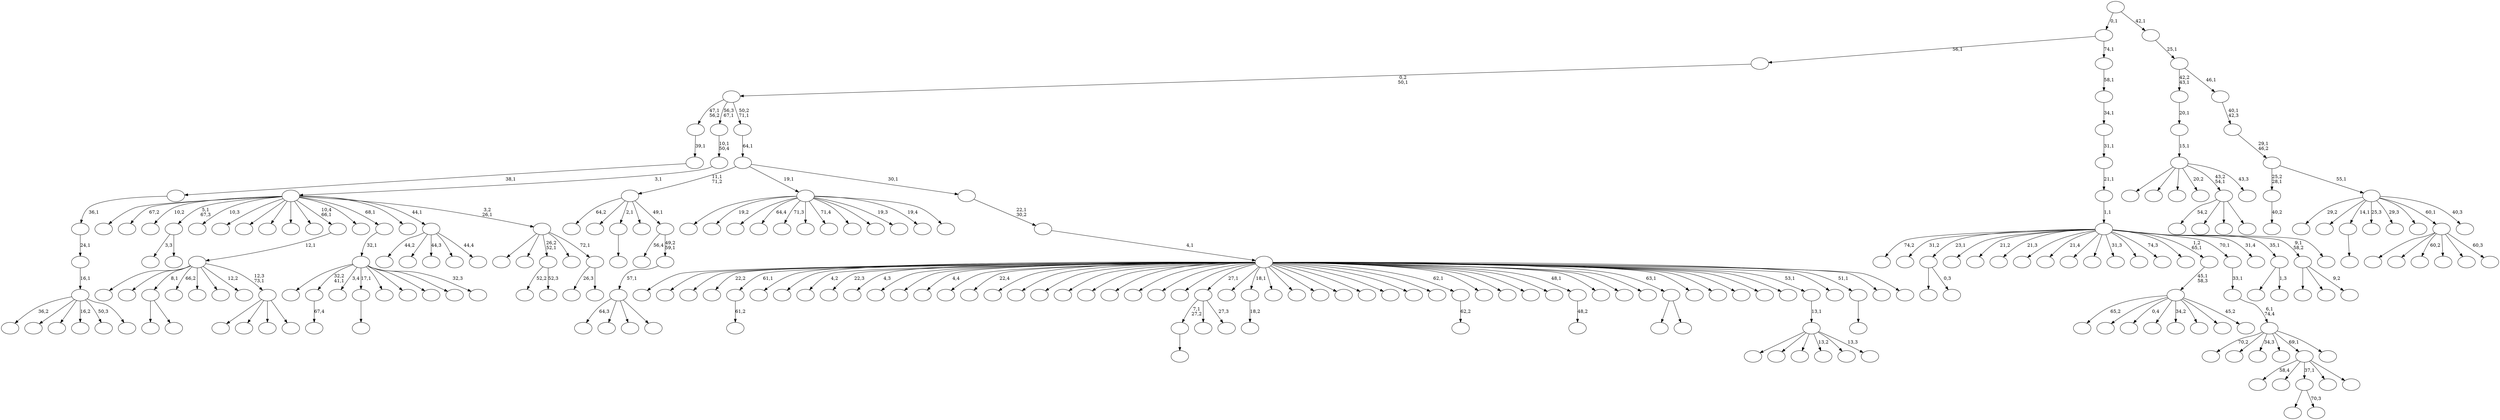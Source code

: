 digraph T {
	275 [label=""]
	274 [label=""]
	273 [label=""]
	272 [label=""]
	271 [label=""]
	270 [label=""]
	269 [label=""]
	268 [label=""]
	267 [label=""]
	266 [label=""]
	265 [label=""]
	264 [label=""]
	263 [label=""]
	262 [label=""]
	261 [label=""]
	260 [label=""]
	259 [label=""]
	258 [label=""]
	257 [label=""]
	256 [label=""]
	255 [label=""]
	254 [label=""]
	253 [label=""]
	252 [label=""]
	251 [label=""]
	250 [label=""]
	249 [label=""]
	248 [label=""]
	247 [label=""]
	246 [label=""]
	245 [label=""]
	244 [label=""]
	243 [label=""]
	242 [label=""]
	241 [label=""]
	240 [label=""]
	239 [label=""]
	238 [label=""]
	237 [label=""]
	236 [label=""]
	235 [label=""]
	234 [label=""]
	233 [label=""]
	232 [label=""]
	231 [label=""]
	230 [label=""]
	229 [label=""]
	228 [label=""]
	227 [label=""]
	226 [label=""]
	225 [label=""]
	224 [label=""]
	223 [label=""]
	222 [label=""]
	221 [label=""]
	220 [label=""]
	219 [label=""]
	218 [label=""]
	217 [label=""]
	216 [label=""]
	215 [label=""]
	214 [label=""]
	213 [label=""]
	212 [label=""]
	211 [label=""]
	210 [label=""]
	209 [label=""]
	208 [label=""]
	207 [label=""]
	206 [label=""]
	205 [label=""]
	204 [label=""]
	203 [label=""]
	202 [label=""]
	201 [label=""]
	200 [label=""]
	199 [label=""]
	198 [label=""]
	197 [label=""]
	196 [label=""]
	195 [label=""]
	194 [label=""]
	193 [label=""]
	192 [label=""]
	191 [label=""]
	190 [label=""]
	189 [label=""]
	188 [label=""]
	187 [label=""]
	186 [label=""]
	185 [label=""]
	184 [label=""]
	183 [label=""]
	182 [label=""]
	181 [label=""]
	180 [label=""]
	179 [label=""]
	178 [label=""]
	177 [label=""]
	176 [label=""]
	175 [label=""]
	174 [label=""]
	173 [label=""]
	172 [label=""]
	171 [label=""]
	170 [label=""]
	169 [label=""]
	168 [label=""]
	167 [label=""]
	166 [label=""]
	165 [label=""]
	164 [label=""]
	163 [label=""]
	162 [label=""]
	161 [label=""]
	160 [label=""]
	159 [label=""]
	158 [label=""]
	157 [label=""]
	156 [label=""]
	155 [label=""]
	154 [label=""]
	153 [label=""]
	152 [label=""]
	151 [label=""]
	150 [label=""]
	149 [label=""]
	148 [label=""]
	147 [label=""]
	146 [label=""]
	145 [label=""]
	144 [label=""]
	143 [label=""]
	142 [label=""]
	141 [label=""]
	140 [label=""]
	139 [label=""]
	138 [label=""]
	137 [label=""]
	136 [label=""]
	135 [label=""]
	134 [label=""]
	133 [label=""]
	132 [label=""]
	131 [label=""]
	130 [label=""]
	129 [label=""]
	128 [label=""]
	127 [label=""]
	126 [label=""]
	125 [label=""]
	124 [label=""]
	123 [label=""]
	122 [label=""]
	121 [label=""]
	120 [label=""]
	119 [label=""]
	118 [label=""]
	117 [label=""]
	116 [label=""]
	115 [label=""]
	114 [label=""]
	113 [label=""]
	112 [label=""]
	111 [label=""]
	110 [label=""]
	109 [label=""]
	108 [label=""]
	107 [label=""]
	106 [label=""]
	105 [label=""]
	104 [label=""]
	103 [label=""]
	102 [label=""]
	101 [label=""]
	100 [label=""]
	99 [label=""]
	98 [label=""]
	97 [label=""]
	96 [label=""]
	95 [label=""]
	94 [label=""]
	93 [label=""]
	92 [label=""]
	91 [label=""]
	90 [label=""]
	89 [label=""]
	88 [label=""]
	87 [label=""]
	86 [label=""]
	85 [label=""]
	84 [label=""]
	83 [label=""]
	82 [label=""]
	81 [label=""]
	80 [label=""]
	79 [label=""]
	78 [label=""]
	77 [label=""]
	76 [label=""]
	75 [label=""]
	74 [label=""]
	73 [label=""]
	72 [label=""]
	71 [label=""]
	70 [label=""]
	69 [label=""]
	68 [label=""]
	67 [label=""]
	66 [label=""]
	65 [label=""]
	64 [label=""]
	63 [label=""]
	62 [label=""]
	61 [label=""]
	60 [label=""]
	59 [label=""]
	58 [label=""]
	57 [label=""]
	56 [label=""]
	55 [label=""]
	54 [label=""]
	53 [label=""]
	52 [label=""]
	51 [label=""]
	50 [label=""]
	49 [label=""]
	48 [label=""]
	47 [label=""]
	46 [label=""]
	45 [label=""]
	44 [label=""]
	43 [label=""]
	42 [label=""]
	41 [label=""]
	40 [label=""]
	39 [label=""]
	38 [label=""]
	37 [label=""]
	36 [label=""]
	35 [label=""]
	34 [label=""]
	33 [label=""]
	32 [label=""]
	31 [label=""]
	30 [label=""]
	29 [label=""]
	28 [label=""]
	27 [label=""]
	26 [label=""]
	25 [label=""]
	24 [label=""]
	23 [label=""]
	22 [label=""]
	21 [label=""]
	20 [label=""]
	19 [label=""]
	18 [label=""]
	17 [label=""]
	16 [label=""]
	15 [label=""]
	14 [label=""]
	13 [label=""]
	12 [label=""]
	11 [label=""]
	10 [label=""]
	9 [label=""]
	8 [label=""]
	7 [label=""]
	6 [label=""]
	5 [label=""]
	4 [label=""]
	3 [label=""]
	2 [label=""]
	1 [label=""]
	0 [label=""]
	261 -> 262 [label="61,2"]
	250 -> 251 [label=""]
	239 -> 240 [label="67,4"]
	221 -> 273 [label=""]
	221 -> 222 [label=""]
	219 -> 265 [label="3,3"]
	219 -> 220 [label=""]
	214 -> 231 [label=""]
	214 -> 215 [label="0,3"]
	210 -> 211 [label=""]
	192 -> 226 [label=""]
	192 -> 193 [label="70,3"]
	184 -> 185 [label=""]
	180 -> 250 [label="7,1\n27,2"]
	180 -> 217 [label=""]
	180 -> 181 [label="27,3"]
	168 -> 169 [label=""]
	163 -> 164 [label="18,2"]
	140 -> 141 [label="62,2"]
	121 -> 122 [label="48,2"]
	108 -> 175 [label=""]
	108 -> 158 [label=""]
	108 -> 111 [label=""]
	108 -> 109 [label=""]
	107 -> 274 [label=""]
	107 -> 269 [label=""]
	107 -> 221 [label="8,1"]
	107 -> 143 [label="66,2"]
	107 -> 125 [label=""]
	107 -> 119 [label=""]
	107 -> 112 [label="12,2"]
	107 -> 108 [label="12,3\n73,1"]
	106 -> 107 [label="12,1"]
	104 -> 159 [label=""]
	104 -> 105 [label=""]
	99 -> 172 [label="64,3"]
	99 -> 170 [label=""]
	99 -> 126 [label=""]
	99 -> 100 [label=""]
	98 -> 99 [label="57,1"]
	97 -> 145 [label="56,4"]
	97 -> 98 [label="49,2\n59,1"]
	96 -> 256 [label="64,2"]
	96 -> 233 [label=""]
	96 -> 168 [label="2,1"]
	96 -> 134 [label=""]
	96 -> 97 [label="49,1"]
	88 -> 195 [label="52,2"]
	88 -> 89 [label="52,3"]
	86 -> 272 [label="58,4"]
	86 -> 194 [label=""]
	86 -> 192 [label="37,1"]
	86 -> 116 [label=""]
	86 -> 87 [label=""]
	79 -> 80 [label="40,2"]
	77 -> 259 [label=""]
	77 -> 228 [label=""]
	77 -> 202 [label=""]
	77 -> 197 [label="13,2"]
	77 -> 161 [label=""]
	77 -> 78 [label="13,3"]
	76 -> 77 [label="13,1"]
	74 -> 188 [label="54,2"]
	74 -> 123 [label=""]
	74 -> 82 [label=""]
	74 -> 75 [label=""]
	70 -> 275 [label="36,2"]
	70 -> 198 [label=""]
	70 -> 173 [label=""]
	70 -> 124 [label="16,2"]
	70 -> 110 [label="50,3"]
	70 -> 71 [label=""]
	69 -> 70 [label="16,1"]
	68 -> 69 [label="24,1"]
	67 -> 68 [label="36,1"]
	66 -> 67 [label="38,1"]
	65 -> 66 [label="39,1"]
	63 -> 266 [label="65,2"]
	63 -> 244 [label=""]
	63 -> 212 [label="0,4"]
	63 -> 207 [label=""]
	63 -> 187 [label="34,2"]
	63 -> 147 [label=""]
	63 -> 93 [label=""]
	63 -> 64 [label="45,2"]
	62 -> 63 [label="45,1\n58,3"]
	60 -> 243 [label="70,2"]
	60 -> 199 [label=""]
	60 -> 157 [label="34,3"]
	60 -> 128 [label=""]
	60 -> 86 [label="69,1"]
	60 -> 61 [label=""]
	59 -> 60 [label="6,1\n74,4"]
	58 -> 59 [label="33,1"]
	56 -> 255 [label=""]
	56 -> 239 [label="32,2\n41,1"]
	56 -> 230 [label="3,4"]
	56 -> 210 [label="17,1"]
	56 -> 177 [label=""]
	56 -> 120 [label=""]
	56 -> 91 [label=""]
	56 -> 85 [label=""]
	56 -> 57 [label="32,3"]
	55 -> 56 [label="32,1"]
	46 -> 248 [label=""]
	46 -> 47 [label="1,3"]
	44 -> 253 [label=""]
	44 -> 246 [label="19,2"]
	44 -> 206 [label=""]
	44 -> 189 [label="64,4"]
	44 -> 186 [label="71,3"]
	44 -> 183 [label=""]
	44 -> 155 [label="71,4"]
	44 -> 137 [label=""]
	44 -> 130 [label=""]
	44 -> 113 [label="19,3"]
	44 -> 81 [label="19,4"]
	44 -> 45 [label=""]
	42 -> 166 [label="44,2"]
	42 -> 138 [label=""]
	42 -> 103 [label="44,3"]
	42 -> 54 [label=""]
	42 -> 43 [label="44,4"]
	40 -> 257 [label=""]
	40 -> 229 [label=""]
	40 -> 204 [label=""]
	40 -> 178 [label="20,2"]
	40 -> 74 [label="43,2\n54,1"]
	40 -> 41 [label="43,3"]
	39 -> 40 [label="15,1"]
	38 -> 39 [label="20,1"]
	36 -> 37 [label=""]
	34 -> 271 [label="26,3"]
	34 -> 35 [label=""]
	33 -> 270 [label=""]
	33 -> 149 [label=""]
	33 -> 88 [label="26,2\n52,1"]
	33 -> 51 [label=""]
	33 -> 34 [label="72,1"]
	32 -> 260 [label=""]
	32 -> 252 [label="67,2"]
	32 -> 245 [label="10,2"]
	32 -> 219 [label="5,1\n67,3"]
	32 -> 179 [label="10,3"]
	32 -> 174 [label=""]
	32 -> 165 [label=""]
	32 -> 152 [label=""]
	32 -> 148 [label=""]
	32 -> 139 [label=""]
	32 -> 106 [label="10,4\n66,1"]
	32 -> 95 [label=""]
	32 -> 55 [label="68,1"]
	32 -> 53 [label=""]
	32 -> 42 [label="44,1"]
	32 -> 33 [label="3,2\n26,1"]
	31 -> 32 [label="3,1"]
	30 -> 31 [label="10,1\n50,4"]
	28 -> 224 [label=""]
	28 -> 72 [label=""]
	28 -> 29 [label="9,2"]
	24 -> 268 [label=""]
	24 -> 267 [label=""]
	24 -> 264 [label=""]
	24 -> 263 [label="22,2"]
	24 -> 261 [label="61,1"]
	24 -> 258 [label=""]
	24 -> 254 [label=""]
	24 -> 249 [label="4,2"]
	24 -> 242 [label="22,3"]
	24 -> 241 [label="4,3"]
	24 -> 238 [label=""]
	24 -> 237 [label=""]
	24 -> 235 [label="4,4"]
	24 -> 232 [label=""]
	24 -> 227 [label="22,4"]
	24 -> 225 [label=""]
	24 -> 223 [label=""]
	24 -> 218 [label=""]
	24 -> 213 [label=""]
	24 -> 209 [label=""]
	24 -> 205 [label=""]
	24 -> 191 [label=""]
	24 -> 190 [label=""]
	24 -> 182 [label=""]
	24 -> 180 [label="27,1"]
	24 -> 171 [label=""]
	24 -> 163 [label="18,1"]
	24 -> 160 [label=""]
	24 -> 156 [label=""]
	24 -> 154 [label=""]
	24 -> 153 [label=""]
	24 -> 151 [label=""]
	24 -> 146 [label=""]
	24 -> 144 [label=""]
	24 -> 142 [label=""]
	24 -> 140 [label="62,1"]
	24 -> 136 [label=""]
	24 -> 135 [label=""]
	24 -> 132 [label=""]
	24 -> 131 [label=""]
	24 -> 121 [label="48,1"]
	24 -> 118 [label=""]
	24 -> 117 [label=""]
	24 -> 115 [label=""]
	24 -> 104 [label="63,1"]
	24 -> 101 [label=""]
	24 -> 94 [label=""]
	24 -> 90 [label=""]
	24 -> 84 [label=""]
	24 -> 83 [label=""]
	24 -> 76 [label="53,1"]
	24 -> 52 [label=""]
	24 -> 36 [label="51,1"]
	24 -> 26 [label=""]
	24 -> 25 [label=""]
	23 -> 24 [label="4,1"]
	22 -> 23 [label="22,1\n30,2"]
	21 -> 96 [label="11,1\n71,2"]
	21 -> 44 [label="19,1"]
	21 -> 22 [label="30,1"]
	20 -> 21 [label="64,1"]
	19 -> 65 [label="47,1\n56,2"]
	19 -> 30 [label="56,3\n67,1"]
	19 -> 20 [label="50,2\n71,1"]
	18 -> 19 [label="0,2\n50,1"]
	16 -> 236 [label=""]
	16 -> 216 [label=""]
	16 -> 162 [label="60,2"]
	16 -> 129 [label=""]
	16 -> 49 [label=""]
	16 -> 17 [label="60,3"]
	14 -> 247 [label="74,2"]
	14 -> 234 [label="31,2"]
	14 -> 214 [label="23,1"]
	14 -> 208 [label=""]
	14 -> 203 [label="21,2"]
	14 -> 196 [label="21,3"]
	14 -> 176 [label=""]
	14 -> 167 [label="21,4"]
	14 -> 150 [label=""]
	14 -> 133 [label=""]
	14 -> 127 [label="31,3"]
	14 -> 114 [label=""]
	14 -> 102 [label="74,3"]
	14 -> 92 [label=""]
	14 -> 62 [label="1,2\n65,1"]
	14 -> 58 [label="70,1"]
	14 -> 48 [label="31,4"]
	14 -> 46 [label="35,1"]
	14 -> 28 [label="9,1\n58,2"]
	14 -> 15 [label=""]
	13 -> 14 [label="1,1"]
	12 -> 13 [label="21,1"]
	11 -> 12 [label="31,1"]
	10 -> 11 [label="34,1"]
	9 -> 10 [label="58,1"]
	8 -> 18 [label="56,1"]
	8 -> 9 [label="74,1"]
	6 -> 201 [label="29,2"]
	6 -> 200 [label=""]
	6 -> 184 [label="14,1"]
	6 -> 73 [label="25,3"]
	6 -> 50 [label="29,3"]
	6 -> 27 [label=""]
	6 -> 16 [label="60,1"]
	6 -> 7 [label="40,3"]
	5 -> 79 [label="25,2\n28,1"]
	5 -> 6 [label="55,1"]
	4 -> 5 [label="29,1\n46,2"]
	3 -> 4 [label="40,1\n42,3"]
	2 -> 38 [label="42,2\n43,1"]
	2 -> 3 [label="46,1"]
	1 -> 2 [label="25,1"]
	0 -> 8 [label="0,1"]
	0 -> 1 [label="42,1"]
}
